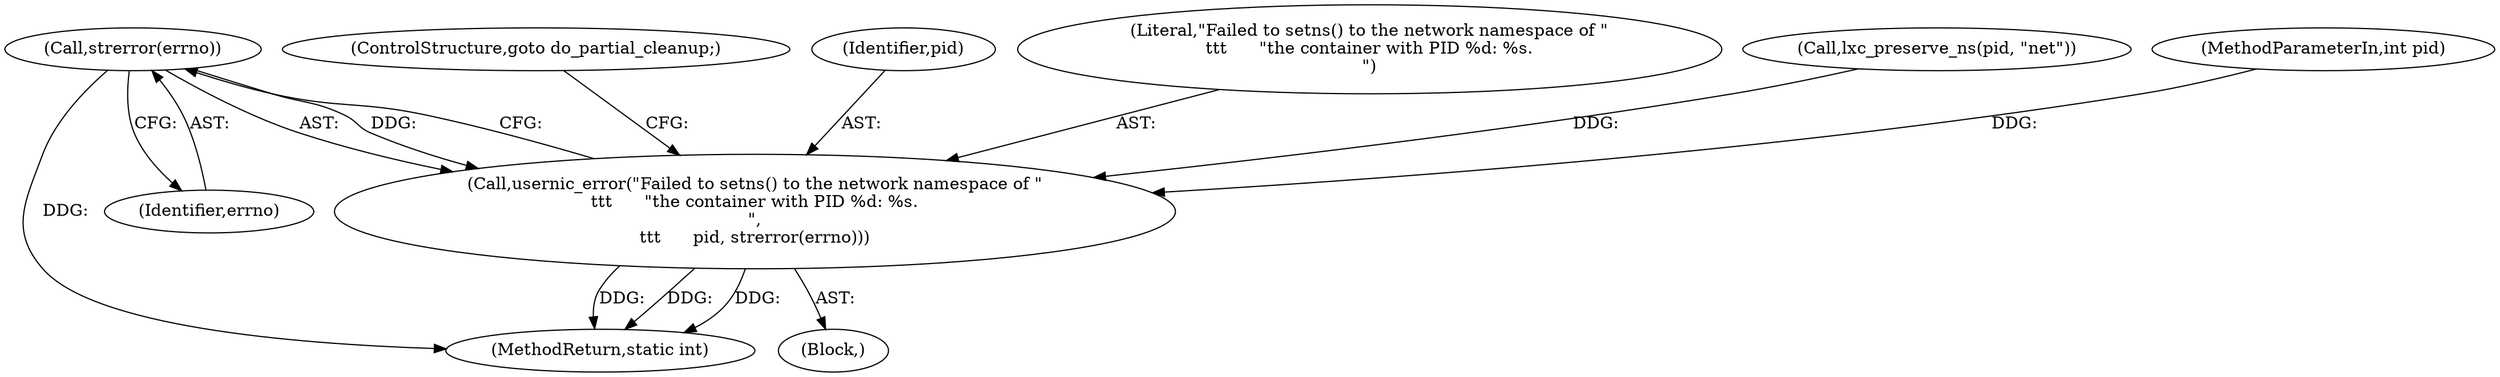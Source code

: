digraph "0_lxc_16af238036a5464ae8f2420ed3af214f0de875f9@API" {
"1000206" [label="(Call,strerror(errno))"];
"1000203" [label="(Call,usernic_error(\"Failed to setns() to the network namespace of \"\n\t\t\t      \"the container with PID %d: %s.\n\",\n\t\t\t      pid, strerror(errno)))"];
"1000203" [label="(Call,usernic_error(\"Failed to setns() to the network namespace of \"\n\t\t\t      \"the container with PID %d: %s.\n\",\n\t\t\t      pid, strerror(errno)))"];
"1000207" [label="(Identifier,errno)"];
"1000202" [label="(Block,)"];
"1000208" [label="(ControlStructure,goto do_partial_cleanup;)"];
"1000205" [label="(Identifier,pid)"];
"1000206" [label="(Call,strerror(errno))"];
"1000204" [label="(Literal,\"Failed to setns() to the network namespace of \"\n\t\t\t      \"the container with PID %d: %s.\n\")"];
"1000156" [label="(Call,lxc_preserve_ns(pid, \"net\"))"];
"1000107" [label="(MethodParameterIn,int pid)"];
"1000354" [label="(MethodReturn,static int)"];
"1000206" -> "1000203"  [label="AST: "];
"1000206" -> "1000207"  [label="CFG: "];
"1000207" -> "1000206"  [label="AST: "];
"1000203" -> "1000206"  [label="CFG: "];
"1000206" -> "1000354"  [label="DDG: "];
"1000206" -> "1000203"  [label="DDG: "];
"1000203" -> "1000202"  [label="AST: "];
"1000204" -> "1000203"  [label="AST: "];
"1000205" -> "1000203"  [label="AST: "];
"1000208" -> "1000203"  [label="CFG: "];
"1000203" -> "1000354"  [label="DDG: "];
"1000203" -> "1000354"  [label="DDG: "];
"1000203" -> "1000354"  [label="DDG: "];
"1000156" -> "1000203"  [label="DDG: "];
"1000107" -> "1000203"  [label="DDG: "];
}
